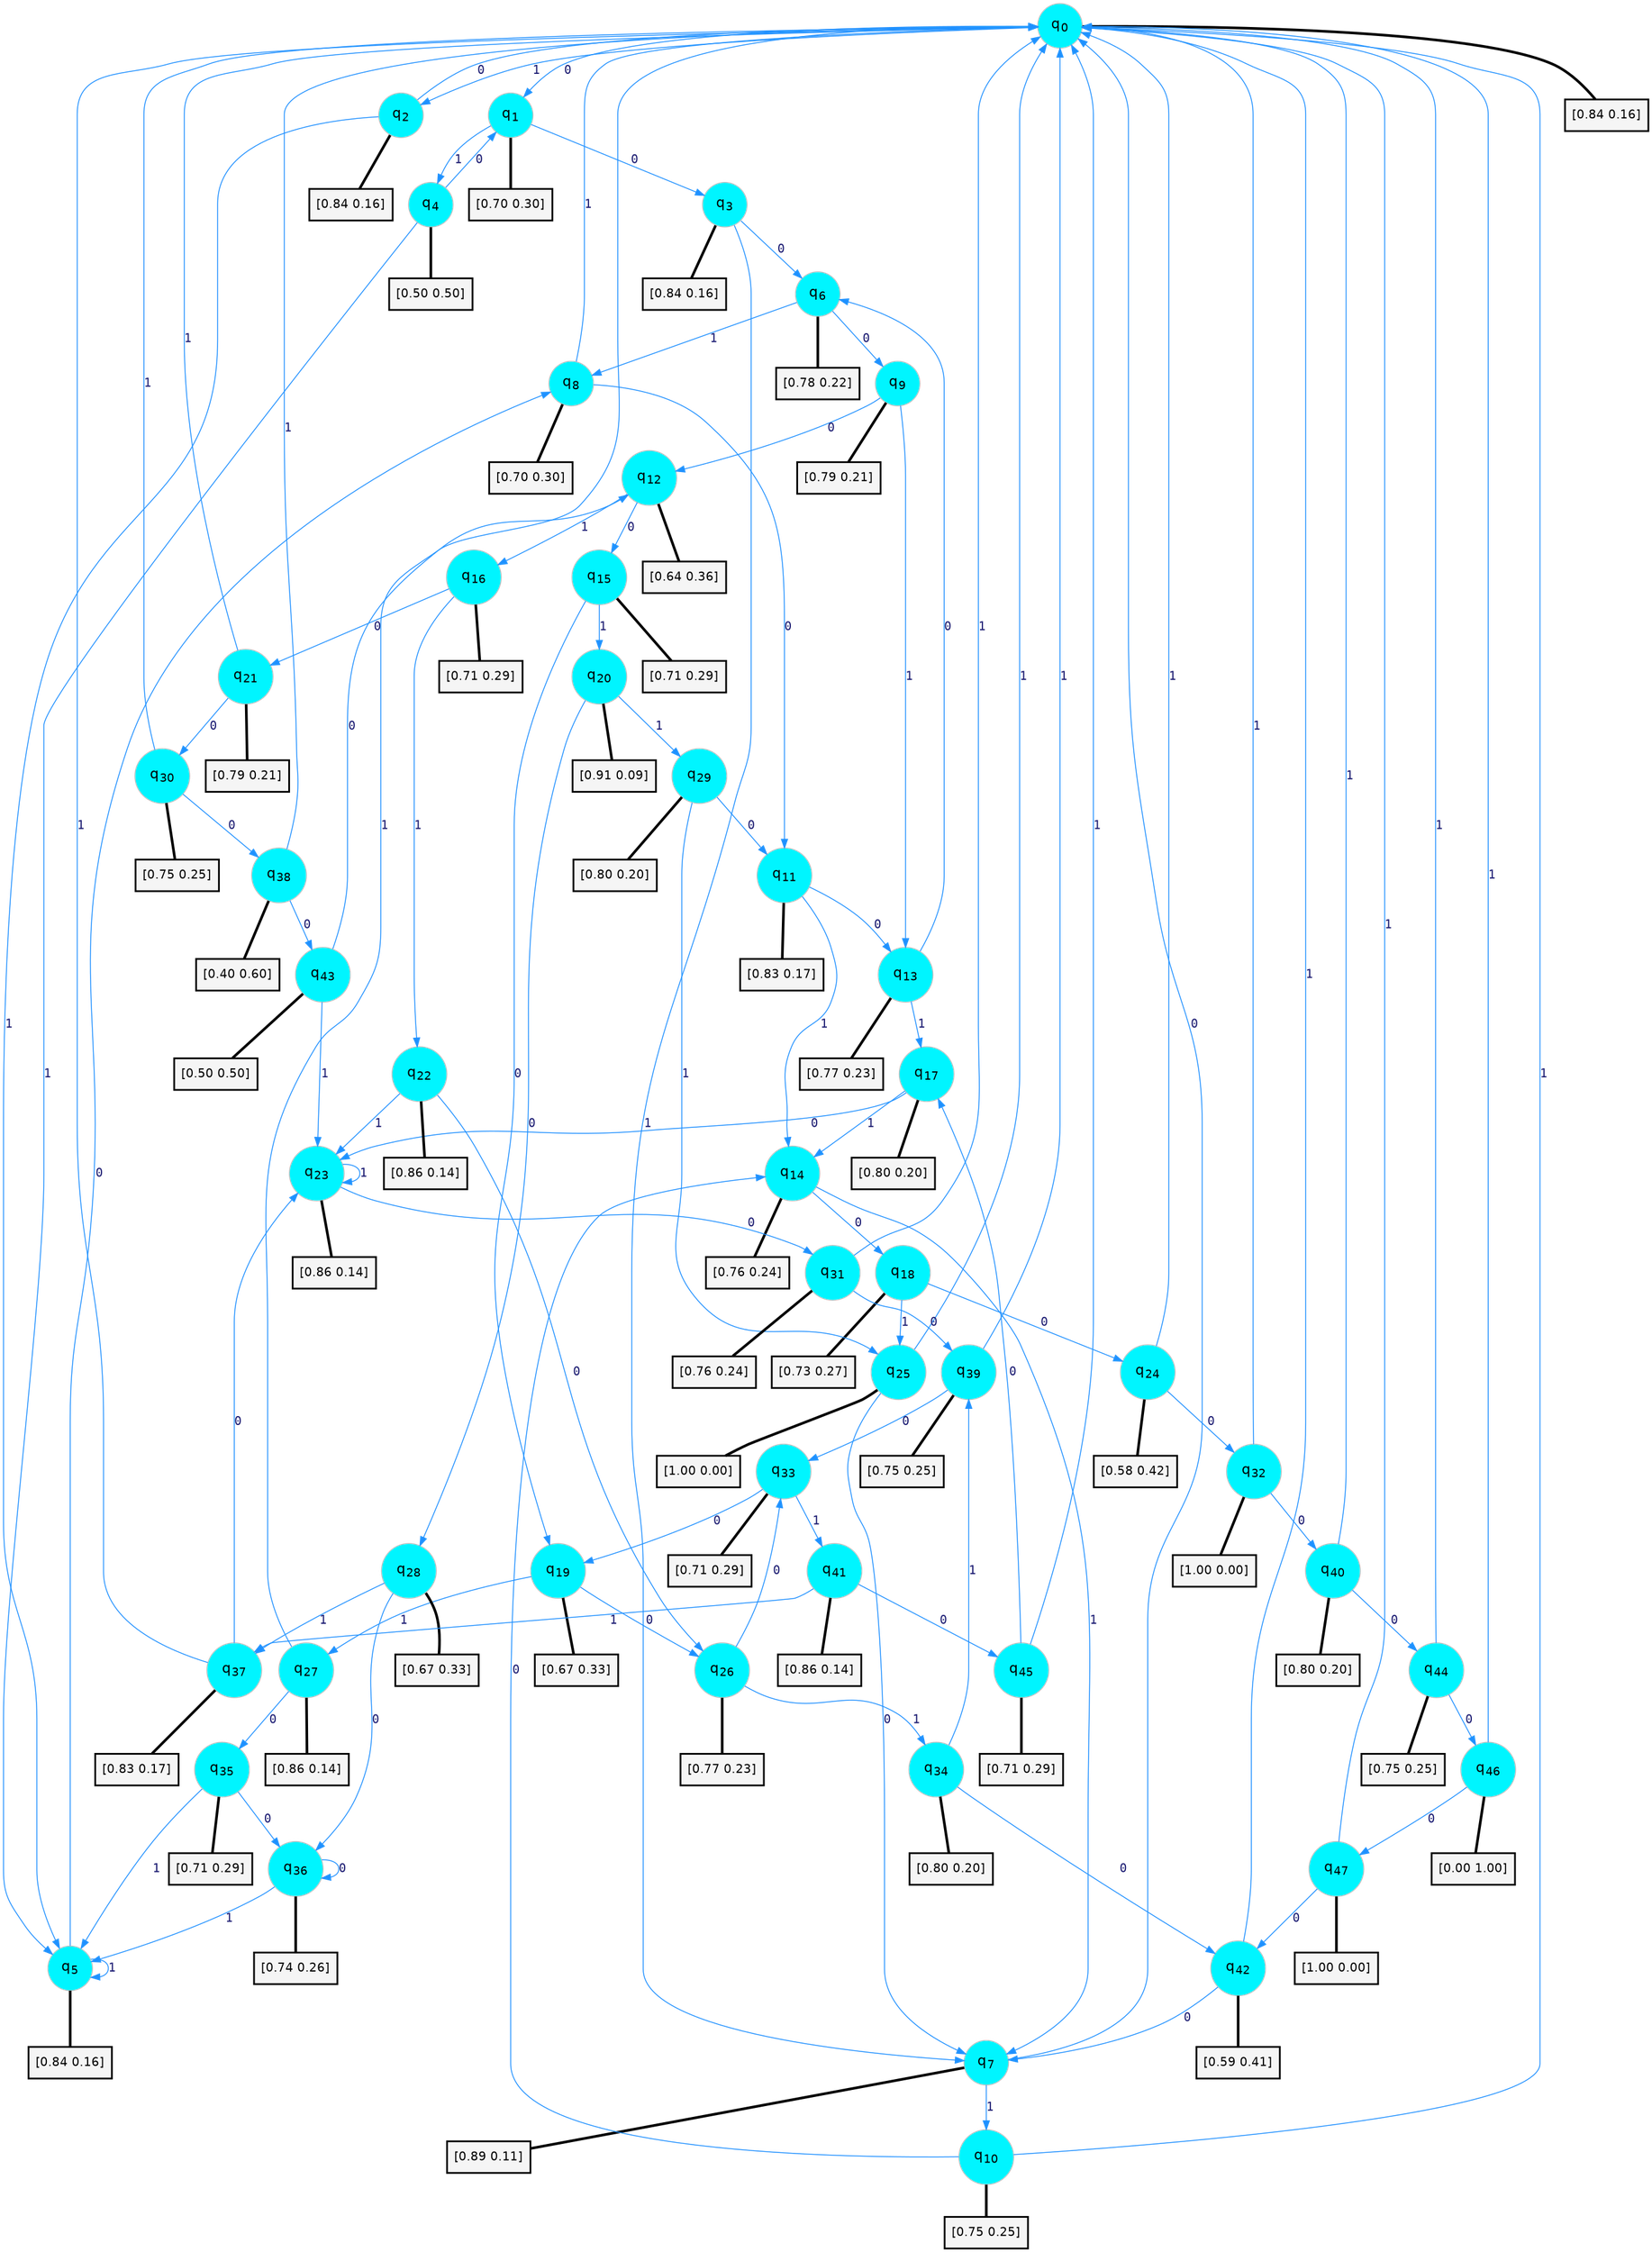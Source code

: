 digraph G {
graph [
bgcolor=transparent, dpi=300, rankdir=TD, size="40,25"];
node [
color=gray, fillcolor=turquoise1, fontcolor=black, fontname=Helvetica, fontsize=16, fontweight=bold, shape=circle, style=filled];
edge [
arrowsize=1, color=dodgerblue1, fontcolor=midnightblue, fontname=courier, fontweight=bold, penwidth=1, style=solid, weight=20];
0[label=<q<SUB>0</SUB>>];
1[label=<q<SUB>1</SUB>>];
2[label=<q<SUB>2</SUB>>];
3[label=<q<SUB>3</SUB>>];
4[label=<q<SUB>4</SUB>>];
5[label=<q<SUB>5</SUB>>];
6[label=<q<SUB>6</SUB>>];
7[label=<q<SUB>7</SUB>>];
8[label=<q<SUB>8</SUB>>];
9[label=<q<SUB>9</SUB>>];
10[label=<q<SUB>10</SUB>>];
11[label=<q<SUB>11</SUB>>];
12[label=<q<SUB>12</SUB>>];
13[label=<q<SUB>13</SUB>>];
14[label=<q<SUB>14</SUB>>];
15[label=<q<SUB>15</SUB>>];
16[label=<q<SUB>16</SUB>>];
17[label=<q<SUB>17</SUB>>];
18[label=<q<SUB>18</SUB>>];
19[label=<q<SUB>19</SUB>>];
20[label=<q<SUB>20</SUB>>];
21[label=<q<SUB>21</SUB>>];
22[label=<q<SUB>22</SUB>>];
23[label=<q<SUB>23</SUB>>];
24[label=<q<SUB>24</SUB>>];
25[label=<q<SUB>25</SUB>>];
26[label=<q<SUB>26</SUB>>];
27[label=<q<SUB>27</SUB>>];
28[label=<q<SUB>28</SUB>>];
29[label=<q<SUB>29</SUB>>];
30[label=<q<SUB>30</SUB>>];
31[label=<q<SUB>31</SUB>>];
32[label=<q<SUB>32</SUB>>];
33[label=<q<SUB>33</SUB>>];
34[label=<q<SUB>34</SUB>>];
35[label=<q<SUB>35</SUB>>];
36[label=<q<SUB>36</SUB>>];
37[label=<q<SUB>37</SUB>>];
38[label=<q<SUB>38</SUB>>];
39[label=<q<SUB>39</SUB>>];
40[label=<q<SUB>40</SUB>>];
41[label=<q<SUB>41</SUB>>];
42[label=<q<SUB>42</SUB>>];
43[label=<q<SUB>43</SUB>>];
44[label=<q<SUB>44</SUB>>];
45[label=<q<SUB>45</SUB>>];
46[label=<q<SUB>46</SUB>>];
47[label=<q<SUB>47</SUB>>];
48[label="[0.84 0.16]", shape=box,fontcolor=black, fontname=Helvetica, fontsize=14, penwidth=2, fillcolor=whitesmoke,color=black];
49[label="[0.70 0.30]", shape=box,fontcolor=black, fontname=Helvetica, fontsize=14, penwidth=2, fillcolor=whitesmoke,color=black];
50[label="[0.84 0.16]", shape=box,fontcolor=black, fontname=Helvetica, fontsize=14, penwidth=2, fillcolor=whitesmoke,color=black];
51[label="[0.84 0.16]", shape=box,fontcolor=black, fontname=Helvetica, fontsize=14, penwidth=2, fillcolor=whitesmoke,color=black];
52[label="[0.50 0.50]", shape=box,fontcolor=black, fontname=Helvetica, fontsize=14, penwidth=2, fillcolor=whitesmoke,color=black];
53[label="[0.84 0.16]", shape=box,fontcolor=black, fontname=Helvetica, fontsize=14, penwidth=2, fillcolor=whitesmoke,color=black];
54[label="[0.78 0.22]", shape=box,fontcolor=black, fontname=Helvetica, fontsize=14, penwidth=2, fillcolor=whitesmoke,color=black];
55[label="[0.89 0.11]", shape=box,fontcolor=black, fontname=Helvetica, fontsize=14, penwidth=2, fillcolor=whitesmoke,color=black];
56[label="[0.70 0.30]", shape=box,fontcolor=black, fontname=Helvetica, fontsize=14, penwidth=2, fillcolor=whitesmoke,color=black];
57[label="[0.79 0.21]", shape=box,fontcolor=black, fontname=Helvetica, fontsize=14, penwidth=2, fillcolor=whitesmoke,color=black];
58[label="[0.75 0.25]", shape=box,fontcolor=black, fontname=Helvetica, fontsize=14, penwidth=2, fillcolor=whitesmoke,color=black];
59[label="[0.83 0.17]", shape=box,fontcolor=black, fontname=Helvetica, fontsize=14, penwidth=2, fillcolor=whitesmoke,color=black];
60[label="[0.64 0.36]", shape=box,fontcolor=black, fontname=Helvetica, fontsize=14, penwidth=2, fillcolor=whitesmoke,color=black];
61[label="[0.77 0.23]", shape=box,fontcolor=black, fontname=Helvetica, fontsize=14, penwidth=2, fillcolor=whitesmoke,color=black];
62[label="[0.76 0.24]", shape=box,fontcolor=black, fontname=Helvetica, fontsize=14, penwidth=2, fillcolor=whitesmoke,color=black];
63[label="[0.71 0.29]", shape=box,fontcolor=black, fontname=Helvetica, fontsize=14, penwidth=2, fillcolor=whitesmoke,color=black];
64[label="[0.71 0.29]", shape=box,fontcolor=black, fontname=Helvetica, fontsize=14, penwidth=2, fillcolor=whitesmoke,color=black];
65[label="[0.80 0.20]", shape=box,fontcolor=black, fontname=Helvetica, fontsize=14, penwidth=2, fillcolor=whitesmoke,color=black];
66[label="[0.73 0.27]", shape=box,fontcolor=black, fontname=Helvetica, fontsize=14, penwidth=2, fillcolor=whitesmoke,color=black];
67[label="[0.67 0.33]", shape=box,fontcolor=black, fontname=Helvetica, fontsize=14, penwidth=2, fillcolor=whitesmoke,color=black];
68[label="[0.91 0.09]", shape=box,fontcolor=black, fontname=Helvetica, fontsize=14, penwidth=2, fillcolor=whitesmoke,color=black];
69[label="[0.79 0.21]", shape=box,fontcolor=black, fontname=Helvetica, fontsize=14, penwidth=2, fillcolor=whitesmoke,color=black];
70[label="[0.86 0.14]", shape=box,fontcolor=black, fontname=Helvetica, fontsize=14, penwidth=2, fillcolor=whitesmoke,color=black];
71[label="[0.86 0.14]", shape=box,fontcolor=black, fontname=Helvetica, fontsize=14, penwidth=2, fillcolor=whitesmoke,color=black];
72[label="[0.58 0.42]", shape=box,fontcolor=black, fontname=Helvetica, fontsize=14, penwidth=2, fillcolor=whitesmoke,color=black];
73[label="[1.00 0.00]", shape=box,fontcolor=black, fontname=Helvetica, fontsize=14, penwidth=2, fillcolor=whitesmoke,color=black];
74[label="[0.77 0.23]", shape=box,fontcolor=black, fontname=Helvetica, fontsize=14, penwidth=2, fillcolor=whitesmoke,color=black];
75[label="[0.86 0.14]", shape=box,fontcolor=black, fontname=Helvetica, fontsize=14, penwidth=2, fillcolor=whitesmoke,color=black];
76[label="[0.67 0.33]", shape=box,fontcolor=black, fontname=Helvetica, fontsize=14, penwidth=2, fillcolor=whitesmoke,color=black];
77[label="[0.80 0.20]", shape=box,fontcolor=black, fontname=Helvetica, fontsize=14, penwidth=2, fillcolor=whitesmoke,color=black];
78[label="[0.75 0.25]", shape=box,fontcolor=black, fontname=Helvetica, fontsize=14, penwidth=2, fillcolor=whitesmoke,color=black];
79[label="[0.76 0.24]", shape=box,fontcolor=black, fontname=Helvetica, fontsize=14, penwidth=2, fillcolor=whitesmoke,color=black];
80[label="[1.00 0.00]", shape=box,fontcolor=black, fontname=Helvetica, fontsize=14, penwidth=2, fillcolor=whitesmoke,color=black];
81[label="[0.71 0.29]", shape=box,fontcolor=black, fontname=Helvetica, fontsize=14, penwidth=2, fillcolor=whitesmoke,color=black];
82[label="[0.80 0.20]", shape=box,fontcolor=black, fontname=Helvetica, fontsize=14, penwidth=2, fillcolor=whitesmoke,color=black];
83[label="[0.71 0.29]", shape=box,fontcolor=black, fontname=Helvetica, fontsize=14, penwidth=2, fillcolor=whitesmoke,color=black];
84[label="[0.74 0.26]", shape=box,fontcolor=black, fontname=Helvetica, fontsize=14, penwidth=2, fillcolor=whitesmoke,color=black];
85[label="[0.83 0.17]", shape=box,fontcolor=black, fontname=Helvetica, fontsize=14, penwidth=2, fillcolor=whitesmoke,color=black];
86[label="[0.40 0.60]", shape=box,fontcolor=black, fontname=Helvetica, fontsize=14, penwidth=2, fillcolor=whitesmoke,color=black];
87[label="[0.75 0.25]", shape=box,fontcolor=black, fontname=Helvetica, fontsize=14, penwidth=2, fillcolor=whitesmoke,color=black];
88[label="[0.80 0.20]", shape=box,fontcolor=black, fontname=Helvetica, fontsize=14, penwidth=2, fillcolor=whitesmoke,color=black];
89[label="[0.86 0.14]", shape=box,fontcolor=black, fontname=Helvetica, fontsize=14, penwidth=2, fillcolor=whitesmoke,color=black];
90[label="[0.59 0.41]", shape=box,fontcolor=black, fontname=Helvetica, fontsize=14, penwidth=2, fillcolor=whitesmoke,color=black];
91[label="[0.50 0.50]", shape=box,fontcolor=black, fontname=Helvetica, fontsize=14, penwidth=2, fillcolor=whitesmoke,color=black];
92[label="[0.75 0.25]", shape=box,fontcolor=black, fontname=Helvetica, fontsize=14, penwidth=2, fillcolor=whitesmoke,color=black];
93[label="[0.71 0.29]", shape=box,fontcolor=black, fontname=Helvetica, fontsize=14, penwidth=2, fillcolor=whitesmoke,color=black];
94[label="[0.00 1.00]", shape=box,fontcolor=black, fontname=Helvetica, fontsize=14, penwidth=2, fillcolor=whitesmoke,color=black];
95[label="[1.00 0.00]", shape=box,fontcolor=black, fontname=Helvetica, fontsize=14, penwidth=2, fillcolor=whitesmoke,color=black];
0->1 [label=0];
0->2 [label=1];
0->48 [arrowhead=none, penwidth=3,color=black];
1->3 [label=0];
1->4 [label=1];
1->49 [arrowhead=none, penwidth=3,color=black];
2->0 [label=0];
2->5 [label=1];
2->50 [arrowhead=none, penwidth=3,color=black];
3->6 [label=0];
3->7 [label=1];
3->51 [arrowhead=none, penwidth=3,color=black];
4->1 [label=0];
4->5 [label=1];
4->52 [arrowhead=none, penwidth=3,color=black];
5->8 [label=0];
5->5 [label=1];
5->53 [arrowhead=none, penwidth=3,color=black];
6->9 [label=0];
6->8 [label=1];
6->54 [arrowhead=none, penwidth=3,color=black];
7->0 [label=0];
7->10 [label=1];
7->55 [arrowhead=none, penwidth=3,color=black];
8->11 [label=0];
8->0 [label=1];
8->56 [arrowhead=none, penwidth=3,color=black];
9->12 [label=0];
9->13 [label=1];
9->57 [arrowhead=none, penwidth=3,color=black];
10->14 [label=0];
10->0 [label=1];
10->58 [arrowhead=none, penwidth=3,color=black];
11->13 [label=0];
11->14 [label=1];
11->59 [arrowhead=none, penwidth=3,color=black];
12->15 [label=0];
12->16 [label=1];
12->60 [arrowhead=none, penwidth=3,color=black];
13->6 [label=0];
13->17 [label=1];
13->61 [arrowhead=none, penwidth=3,color=black];
14->18 [label=0];
14->7 [label=1];
14->62 [arrowhead=none, penwidth=3,color=black];
15->19 [label=0];
15->20 [label=1];
15->63 [arrowhead=none, penwidth=3,color=black];
16->21 [label=0];
16->22 [label=1];
16->64 [arrowhead=none, penwidth=3,color=black];
17->23 [label=0];
17->14 [label=1];
17->65 [arrowhead=none, penwidth=3,color=black];
18->24 [label=0];
18->25 [label=1];
18->66 [arrowhead=none, penwidth=3,color=black];
19->26 [label=0];
19->27 [label=1];
19->67 [arrowhead=none, penwidth=3,color=black];
20->28 [label=0];
20->29 [label=1];
20->68 [arrowhead=none, penwidth=3,color=black];
21->30 [label=0];
21->0 [label=1];
21->69 [arrowhead=none, penwidth=3,color=black];
22->26 [label=0];
22->23 [label=1];
22->70 [arrowhead=none, penwidth=3,color=black];
23->31 [label=0];
23->23 [label=1];
23->71 [arrowhead=none, penwidth=3,color=black];
24->32 [label=0];
24->0 [label=1];
24->72 [arrowhead=none, penwidth=3,color=black];
25->7 [label=0];
25->0 [label=1];
25->73 [arrowhead=none, penwidth=3,color=black];
26->33 [label=0];
26->34 [label=1];
26->74 [arrowhead=none, penwidth=3,color=black];
27->35 [label=0];
27->0 [label=1];
27->75 [arrowhead=none, penwidth=3,color=black];
28->36 [label=0];
28->37 [label=1];
28->76 [arrowhead=none, penwidth=3,color=black];
29->11 [label=0];
29->25 [label=1];
29->77 [arrowhead=none, penwidth=3,color=black];
30->38 [label=0];
30->0 [label=1];
30->78 [arrowhead=none, penwidth=3,color=black];
31->39 [label=0];
31->0 [label=1];
31->79 [arrowhead=none, penwidth=3,color=black];
32->40 [label=0];
32->0 [label=1];
32->80 [arrowhead=none, penwidth=3,color=black];
33->19 [label=0];
33->41 [label=1];
33->81 [arrowhead=none, penwidth=3,color=black];
34->42 [label=0];
34->39 [label=1];
34->82 [arrowhead=none, penwidth=3,color=black];
35->36 [label=0];
35->5 [label=1];
35->83 [arrowhead=none, penwidth=3,color=black];
36->36 [label=0];
36->5 [label=1];
36->84 [arrowhead=none, penwidth=3,color=black];
37->23 [label=0];
37->0 [label=1];
37->85 [arrowhead=none, penwidth=3,color=black];
38->43 [label=0];
38->0 [label=1];
38->86 [arrowhead=none, penwidth=3,color=black];
39->33 [label=0];
39->0 [label=1];
39->87 [arrowhead=none, penwidth=3,color=black];
40->44 [label=0];
40->0 [label=1];
40->88 [arrowhead=none, penwidth=3,color=black];
41->45 [label=0];
41->37 [label=1];
41->89 [arrowhead=none, penwidth=3,color=black];
42->7 [label=0];
42->0 [label=1];
42->90 [arrowhead=none, penwidth=3,color=black];
43->12 [label=0];
43->23 [label=1];
43->91 [arrowhead=none, penwidth=3,color=black];
44->46 [label=0];
44->0 [label=1];
44->92 [arrowhead=none, penwidth=3,color=black];
45->17 [label=0];
45->0 [label=1];
45->93 [arrowhead=none, penwidth=3,color=black];
46->47 [label=0];
46->0 [label=1];
46->94 [arrowhead=none, penwidth=3,color=black];
47->42 [label=0];
47->0 [label=1];
47->95 [arrowhead=none, penwidth=3,color=black];
}

